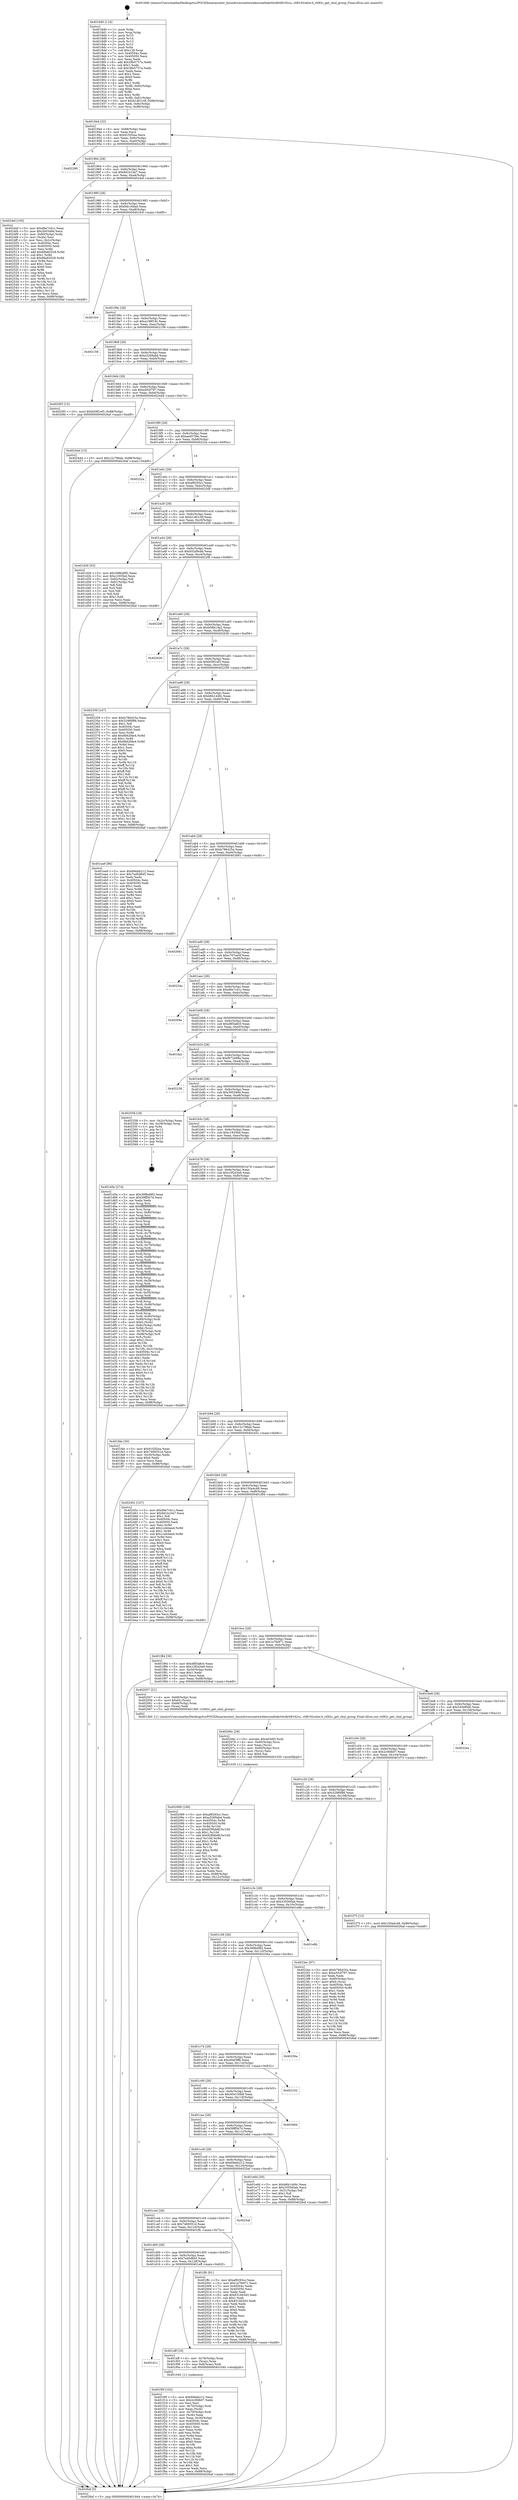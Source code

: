 digraph "0x4018d0" {
  label = "0x4018d0 (/mnt/c/Users/mathe/Desktop/tcc/POCII/binaries/extr_linuxdriversnetwirelessrealtekrtlwifirtl8192cu..rtl8192cehw.h_rtl92c_get_chnl_group_Final-ollvm.out::main(0))"
  labelloc = "t"
  node[shape=record]

  Entry [label="",width=0.3,height=0.3,shape=circle,fillcolor=black,style=filled]
  "0x401944" [label="{
     0x401944 [32]\l
     | [instrs]\l
     &nbsp;&nbsp;0x401944 \<+6\>: mov -0x88(%rbp),%eax\l
     &nbsp;&nbsp;0x40194a \<+2\>: mov %eax,%ecx\l
     &nbsp;&nbsp;0x40194c \<+6\>: sub $0x91f2f2ea,%ecx\l
     &nbsp;&nbsp;0x401952 \<+6\>: mov %eax,-0x9c(%rbp)\l
     &nbsp;&nbsp;0x401958 \<+6\>: mov %ecx,-0xa0(%rbp)\l
     &nbsp;&nbsp;0x40195e \<+6\>: je 0000000000402280 \<main+0x9b0\>\l
  }"]
  "0x402280" [label="{
     0x402280\l
  }", style=dashed]
  "0x401964" [label="{
     0x401964 [28]\l
     | [instrs]\l
     &nbsp;&nbsp;0x401964 \<+5\>: jmp 0000000000401969 \<main+0x99\>\l
     &nbsp;&nbsp;0x401969 \<+6\>: mov -0x9c(%rbp),%eax\l
     &nbsp;&nbsp;0x40196f \<+5\>: sub $0x9d1b10a7,%eax\l
     &nbsp;&nbsp;0x401974 \<+6\>: mov %eax,-0xa4(%rbp)\l
     &nbsp;&nbsp;0x40197a \<+6\>: je 00000000004024ef \<main+0xc1f\>\l
  }"]
  Exit [label="",width=0.3,height=0.3,shape=circle,fillcolor=black,style=filled,peripheries=2]
  "0x4024ef" [label="{
     0x4024ef [105]\l
     | [instrs]\l
     &nbsp;&nbsp;0x4024ef \<+5\>: mov $0xd6e7c41c,%eax\l
     &nbsp;&nbsp;0x4024f4 \<+5\>: mov $0x300349d,%ecx\l
     &nbsp;&nbsp;0x4024f9 \<+4\>: mov -0x80(%rbp),%rdx\l
     &nbsp;&nbsp;0x4024fd \<+2\>: mov (%rdx),%esi\l
     &nbsp;&nbsp;0x4024ff \<+3\>: mov %esi,-0x2c(%rbp)\l
     &nbsp;&nbsp;0x402502 \<+7\>: mov 0x40504c,%esi\l
     &nbsp;&nbsp;0x402509 \<+7\>: mov 0x405050,%edi\l
     &nbsp;&nbsp;0x402510 \<+3\>: mov %esi,%r8d\l
     &nbsp;&nbsp;0x402513 \<+7\>: add $0x68a82028,%r8d\l
     &nbsp;&nbsp;0x40251a \<+4\>: sub $0x1,%r8d\l
     &nbsp;&nbsp;0x40251e \<+7\>: sub $0x68a82028,%r8d\l
     &nbsp;&nbsp;0x402525 \<+4\>: imul %r8d,%esi\l
     &nbsp;&nbsp;0x402529 \<+3\>: and $0x1,%esi\l
     &nbsp;&nbsp;0x40252c \<+3\>: cmp $0x0,%esi\l
     &nbsp;&nbsp;0x40252f \<+4\>: sete %r9b\l
     &nbsp;&nbsp;0x402533 \<+3\>: cmp $0xa,%edi\l
     &nbsp;&nbsp;0x402536 \<+4\>: setl %r10b\l
     &nbsp;&nbsp;0x40253a \<+3\>: mov %r9b,%r11b\l
     &nbsp;&nbsp;0x40253d \<+3\>: and %r10b,%r11b\l
     &nbsp;&nbsp;0x402540 \<+3\>: xor %r10b,%r9b\l
     &nbsp;&nbsp;0x402543 \<+3\>: or %r9b,%r11b\l
     &nbsp;&nbsp;0x402546 \<+4\>: test $0x1,%r11b\l
     &nbsp;&nbsp;0x40254a \<+3\>: cmovne %ecx,%eax\l
     &nbsp;&nbsp;0x40254d \<+6\>: mov %eax,-0x88(%rbp)\l
     &nbsp;&nbsp;0x402553 \<+5\>: jmp 00000000004026af \<main+0xddf\>\l
  }"]
  "0x401980" [label="{
     0x401980 [28]\l
     | [instrs]\l
     &nbsp;&nbsp;0x401980 \<+5\>: jmp 0000000000401985 \<main+0xb5\>\l
     &nbsp;&nbsp;0x401985 \<+6\>: mov -0x9c(%rbp),%eax\l
     &nbsp;&nbsp;0x40198b \<+5\>: sub $0x9dc16dad,%eax\l
     &nbsp;&nbsp;0x401990 \<+6\>: mov %eax,-0xa8(%rbp)\l
     &nbsp;&nbsp;0x401996 \<+6\>: je 0000000000401fc0 \<main+0x6f0\>\l
  }"]
  "0x402089" [label="{
     0x402089 [106]\l
     | [instrs]\l
     &nbsp;&nbsp;0x402089 \<+5\>: mov $0xaf9293cc,%esi\l
     &nbsp;&nbsp;0x40208e \<+5\>: mov $0xa3269abd,%edx\l
     &nbsp;&nbsp;0x402093 \<+8\>: mov 0x40504c,%r8d\l
     &nbsp;&nbsp;0x40209b \<+8\>: mov 0x405050,%r9d\l
     &nbsp;&nbsp;0x4020a3 \<+3\>: mov %r8d,%r10d\l
     &nbsp;&nbsp;0x4020a6 \<+7\>: sub $0x92f0bb8f,%r10d\l
     &nbsp;&nbsp;0x4020ad \<+4\>: sub $0x1,%r10d\l
     &nbsp;&nbsp;0x4020b1 \<+7\>: add $0x92f0bb8f,%r10d\l
     &nbsp;&nbsp;0x4020b8 \<+4\>: imul %r10d,%r8d\l
     &nbsp;&nbsp;0x4020bc \<+4\>: and $0x1,%r8d\l
     &nbsp;&nbsp;0x4020c0 \<+4\>: cmp $0x0,%r8d\l
     &nbsp;&nbsp;0x4020c4 \<+4\>: sete %r11b\l
     &nbsp;&nbsp;0x4020c8 \<+4\>: cmp $0xa,%r9d\l
     &nbsp;&nbsp;0x4020cc \<+3\>: setl %bl\l
     &nbsp;&nbsp;0x4020cf \<+3\>: mov %r11b,%r14b\l
     &nbsp;&nbsp;0x4020d2 \<+3\>: and %bl,%r14b\l
     &nbsp;&nbsp;0x4020d5 \<+3\>: xor %bl,%r11b\l
     &nbsp;&nbsp;0x4020d8 \<+3\>: or %r11b,%r14b\l
     &nbsp;&nbsp;0x4020db \<+4\>: test $0x1,%r14b\l
     &nbsp;&nbsp;0x4020df \<+3\>: cmovne %edx,%esi\l
     &nbsp;&nbsp;0x4020e2 \<+6\>: mov %esi,-0x88(%rbp)\l
     &nbsp;&nbsp;0x4020e8 \<+6\>: mov %eax,-0x12c(%rbp)\l
     &nbsp;&nbsp;0x4020ee \<+5\>: jmp 00000000004026af \<main+0xddf\>\l
  }"]
  "0x401fc0" [label="{
     0x401fc0\l
  }", style=dashed]
  "0x40199c" [label="{
     0x40199c [28]\l
     | [instrs]\l
     &nbsp;&nbsp;0x40199c \<+5\>: jmp 00000000004019a1 \<main+0xd1\>\l
     &nbsp;&nbsp;0x4019a1 \<+6\>: mov -0x9c(%rbp),%eax\l
     &nbsp;&nbsp;0x4019a7 \<+5\>: sub $0xa199f19c,%eax\l
     &nbsp;&nbsp;0x4019ac \<+6\>: mov %eax,-0xac(%rbp)\l
     &nbsp;&nbsp;0x4019b2 \<+6\>: je 0000000000402158 \<main+0x888\>\l
  }"]
  "0x40206c" [label="{
     0x40206c [29]\l
     | [instrs]\l
     &nbsp;&nbsp;0x40206c \<+10\>: movabs $0x4030f2,%rdi\l
     &nbsp;&nbsp;0x402076 \<+4\>: mov -0x60(%rbp),%rcx\l
     &nbsp;&nbsp;0x40207a \<+2\>: mov %eax,(%rcx)\l
     &nbsp;&nbsp;0x40207c \<+4\>: mov -0x60(%rbp),%rcx\l
     &nbsp;&nbsp;0x402080 \<+2\>: mov (%rcx),%esi\l
     &nbsp;&nbsp;0x402082 \<+2\>: mov $0x0,%al\l
     &nbsp;&nbsp;0x402084 \<+5\>: call 0000000000401030 \<printf@plt\>\l
     | [calls]\l
     &nbsp;&nbsp;0x401030 \{1\} (unknown)\l
  }"]
  "0x402158" [label="{
     0x402158\l
  }", style=dashed]
  "0x4019b8" [label="{
     0x4019b8 [28]\l
     | [instrs]\l
     &nbsp;&nbsp;0x4019b8 \<+5\>: jmp 00000000004019bd \<main+0xed\>\l
     &nbsp;&nbsp;0x4019bd \<+6\>: mov -0x9c(%rbp),%eax\l
     &nbsp;&nbsp;0x4019c3 \<+5\>: sub $0xa3269abd,%eax\l
     &nbsp;&nbsp;0x4019c8 \<+6\>: mov %eax,-0xb0(%rbp)\l
     &nbsp;&nbsp;0x4019ce \<+6\>: je 00000000004020f3 \<main+0x823\>\l
  }"]
  "0x401f0f" [label="{
     0x401f0f [102]\l
     | [instrs]\l
     &nbsp;&nbsp;0x401f0f \<+5\>: mov $0x69ebb212,%ecx\l
     &nbsp;&nbsp;0x401f14 \<+5\>: mov $0x2c0fdb07,%edx\l
     &nbsp;&nbsp;0x401f19 \<+2\>: xor %esi,%esi\l
     &nbsp;&nbsp;0x401f1b \<+4\>: mov -0x70(%rbp),%rdi\l
     &nbsp;&nbsp;0x401f1f \<+2\>: mov %eax,(%rdi)\l
     &nbsp;&nbsp;0x401f21 \<+4\>: mov -0x70(%rbp),%rdi\l
     &nbsp;&nbsp;0x401f25 \<+2\>: mov (%rdi),%eax\l
     &nbsp;&nbsp;0x401f27 \<+3\>: mov %eax,-0x30(%rbp)\l
     &nbsp;&nbsp;0x401f2a \<+7\>: mov 0x40504c,%eax\l
     &nbsp;&nbsp;0x401f31 \<+8\>: mov 0x405050,%r8d\l
     &nbsp;&nbsp;0x401f39 \<+3\>: sub $0x1,%esi\l
     &nbsp;&nbsp;0x401f3c \<+3\>: mov %eax,%r9d\l
     &nbsp;&nbsp;0x401f3f \<+3\>: add %esi,%r9d\l
     &nbsp;&nbsp;0x401f42 \<+4\>: imul %r9d,%eax\l
     &nbsp;&nbsp;0x401f46 \<+3\>: and $0x1,%eax\l
     &nbsp;&nbsp;0x401f49 \<+3\>: cmp $0x0,%eax\l
     &nbsp;&nbsp;0x401f4c \<+4\>: sete %r10b\l
     &nbsp;&nbsp;0x401f50 \<+4\>: cmp $0xa,%r8d\l
     &nbsp;&nbsp;0x401f54 \<+4\>: setl %r11b\l
     &nbsp;&nbsp;0x401f58 \<+3\>: mov %r10b,%bl\l
     &nbsp;&nbsp;0x401f5b \<+3\>: and %r11b,%bl\l
     &nbsp;&nbsp;0x401f5e \<+3\>: xor %r11b,%r10b\l
     &nbsp;&nbsp;0x401f61 \<+3\>: or %r10b,%bl\l
     &nbsp;&nbsp;0x401f64 \<+3\>: test $0x1,%bl\l
     &nbsp;&nbsp;0x401f67 \<+3\>: cmovne %edx,%ecx\l
     &nbsp;&nbsp;0x401f6a \<+6\>: mov %ecx,-0x88(%rbp)\l
     &nbsp;&nbsp;0x401f70 \<+5\>: jmp 00000000004026af \<main+0xddf\>\l
  }"]
  "0x4020f3" [label="{
     0x4020f3 [15]\l
     | [instrs]\l
     &nbsp;&nbsp;0x4020f3 \<+10\>: movl $0xb59f1ef3,-0x88(%rbp)\l
     &nbsp;&nbsp;0x4020fd \<+5\>: jmp 00000000004026af \<main+0xddf\>\l
  }"]
  "0x4019d4" [label="{
     0x4019d4 [28]\l
     | [instrs]\l
     &nbsp;&nbsp;0x4019d4 \<+5\>: jmp 00000000004019d9 \<main+0x109\>\l
     &nbsp;&nbsp;0x4019d9 \<+6\>: mov -0x9c(%rbp),%eax\l
     &nbsp;&nbsp;0x4019df \<+5\>: sub $0xa502f797,%eax\l
     &nbsp;&nbsp;0x4019e4 \<+6\>: mov %eax,-0xb4(%rbp)\l
     &nbsp;&nbsp;0x4019ea \<+6\>: je 000000000040244d \<main+0xb7d\>\l
  }"]
  "0x401d1c" [label="{
     0x401d1c\l
  }", style=dashed]
  "0x40244d" [label="{
     0x40244d [15]\l
     | [instrs]\l
     &nbsp;&nbsp;0x40244d \<+10\>: movl $0x12c796eb,-0x88(%rbp)\l
     &nbsp;&nbsp;0x402457 \<+5\>: jmp 00000000004026af \<main+0xddf\>\l
  }"]
  "0x4019f0" [label="{
     0x4019f0 [28]\l
     | [instrs]\l
     &nbsp;&nbsp;0x4019f0 \<+5\>: jmp 00000000004019f5 \<main+0x125\>\l
     &nbsp;&nbsp;0x4019f5 \<+6\>: mov -0x9c(%rbp),%eax\l
     &nbsp;&nbsp;0x4019fb \<+5\>: sub $0xaed57fde,%eax\l
     &nbsp;&nbsp;0x401a00 \<+6\>: mov %eax,-0xb8(%rbp)\l
     &nbsp;&nbsp;0x401a06 \<+6\>: je 000000000040222a \<main+0x95a\>\l
  }"]
  "0x401eff" [label="{
     0x401eff [16]\l
     | [instrs]\l
     &nbsp;&nbsp;0x401eff \<+4\>: mov -0x78(%rbp),%rax\l
     &nbsp;&nbsp;0x401f03 \<+3\>: mov (%rax),%rax\l
     &nbsp;&nbsp;0x401f06 \<+4\>: mov 0x8(%rax),%rdi\l
     &nbsp;&nbsp;0x401f0a \<+5\>: call 0000000000401040 \<atoi@plt\>\l
     | [calls]\l
     &nbsp;&nbsp;0x401040 \{1\} (unknown)\l
  }"]
  "0x40222a" [label="{
     0x40222a\l
  }", style=dashed]
  "0x401a0c" [label="{
     0x401a0c [28]\l
     | [instrs]\l
     &nbsp;&nbsp;0x401a0c \<+5\>: jmp 0000000000401a11 \<main+0x141\>\l
     &nbsp;&nbsp;0x401a11 \<+6\>: mov -0x9c(%rbp),%eax\l
     &nbsp;&nbsp;0x401a17 \<+5\>: sub $0xaf9293cc,%eax\l
     &nbsp;&nbsp;0x401a1c \<+6\>: mov %eax,-0xbc(%rbp)\l
     &nbsp;&nbsp;0x401a22 \<+6\>: je 00000000004025df \<main+0xd0f\>\l
  }"]
  "0x401d00" [label="{
     0x401d00 [28]\l
     | [instrs]\l
     &nbsp;&nbsp;0x401d00 \<+5\>: jmp 0000000000401d05 \<main+0x435\>\l
     &nbsp;&nbsp;0x401d05 \<+6\>: mov -0x9c(%rbp),%eax\l
     &nbsp;&nbsp;0x401d0b \<+5\>: sub $0x7ed5d845,%eax\l
     &nbsp;&nbsp;0x401d10 \<+6\>: mov %eax,-0x128(%rbp)\l
     &nbsp;&nbsp;0x401d16 \<+6\>: je 0000000000401eff \<main+0x62f\>\l
  }"]
  "0x4025df" [label="{
     0x4025df\l
  }", style=dashed]
  "0x401a28" [label="{
     0x401a28 [28]\l
     | [instrs]\l
     &nbsp;&nbsp;0x401a28 \<+5\>: jmp 0000000000401a2d \<main+0x15d\>\l
     &nbsp;&nbsp;0x401a2d \<+6\>: mov -0x9c(%rbp),%eax\l
     &nbsp;&nbsp;0x401a33 \<+5\>: sub $0xb1d01c0f,%eax\l
     &nbsp;&nbsp;0x401a38 \<+6\>: mov %eax,-0xc0(%rbp)\l
     &nbsp;&nbsp;0x401a3e \<+6\>: je 0000000000401d26 \<main+0x456\>\l
  }"]
  "0x401ffc" [label="{
     0x401ffc [91]\l
     | [instrs]\l
     &nbsp;&nbsp;0x401ffc \<+5\>: mov $0xaf9293cc,%eax\l
     &nbsp;&nbsp;0x402001 \<+5\>: mov $0x1e7fe971,%ecx\l
     &nbsp;&nbsp;0x402006 \<+7\>: mov 0x40504c,%edx\l
     &nbsp;&nbsp;0x40200d \<+7\>: mov 0x405050,%esi\l
     &nbsp;&nbsp;0x402014 \<+2\>: mov %edx,%edi\l
     &nbsp;&nbsp;0x402016 \<+6\>: add $0x831663d3,%edi\l
     &nbsp;&nbsp;0x40201c \<+3\>: sub $0x1,%edi\l
     &nbsp;&nbsp;0x40201f \<+6\>: sub $0x831663d3,%edi\l
     &nbsp;&nbsp;0x402025 \<+3\>: imul %edi,%edx\l
     &nbsp;&nbsp;0x402028 \<+3\>: and $0x1,%edx\l
     &nbsp;&nbsp;0x40202b \<+3\>: cmp $0x0,%edx\l
     &nbsp;&nbsp;0x40202e \<+4\>: sete %r8b\l
     &nbsp;&nbsp;0x402032 \<+3\>: cmp $0xa,%esi\l
     &nbsp;&nbsp;0x402035 \<+4\>: setl %r9b\l
     &nbsp;&nbsp;0x402039 \<+3\>: mov %r8b,%r10b\l
     &nbsp;&nbsp;0x40203c \<+3\>: and %r9b,%r10b\l
     &nbsp;&nbsp;0x40203f \<+3\>: xor %r9b,%r8b\l
     &nbsp;&nbsp;0x402042 \<+3\>: or %r8b,%r10b\l
     &nbsp;&nbsp;0x402045 \<+4\>: test $0x1,%r10b\l
     &nbsp;&nbsp;0x402049 \<+3\>: cmovne %ecx,%eax\l
     &nbsp;&nbsp;0x40204c \<+6\>: mov %eax,-0x88(%rbp)\l
     &nbsp;&nbsp;0x402052 \<+5\>: jmp 00000000004026af \<main+0xddf\>\l
  }"]
  "0x401d26" [label="{
     0x401d26 [53]\l
     | [instrs]\l
     &nbsp;&nbsp;0x401d26 \<+5\>: mov $0x398bd9f2,%eax\l
     &nbsp;&nbsp;0x401d2b \<+5\>: mov $0xc1935bd,%ecx\l
     &nbsp;&nbsp;0x401d30 \<+6\>: mov -0x82(%rbp),%dl\l
     &nbsp;&nbsp;0x401d36 \<+7\>: mov -0x81(%rbp),%sil\l
     &nbsp;&nbsp;0x401d3d \<+3\>: mov %dl,%dil\l
     &nbsp;&nbsp;0x401d40 \<+3\>: and %sil,%dil\l
     &nbsp;&nbsp;0x401d43 \<+3\>: xor %sil,%dl\l
     &nbsp;&nbsp;0x401d46 \<+3\>: or %dl,%dil\l
     &nbsp;&nbsp;0x401d49 \<+4\>: test $0x1,%dil\l
     &nbsp;&nbsp;0x401d4d \<+3\>: cmovne %ecx,%eax\l
     &nbsp;&nbsp;0x401d50 \<+6\>: mov %eax,-0x88(%rbp)\l
     &nbsp;&nbsp;0x401d56 \<+5\>: jmp 00000000004026af \<main+0xddf\>\l
  }"]
  "0x401a44" [label="{
     0x401a44 [28]\l
     | [instrs]\l
     &nbsp;&nbsp;0x401a44 \<+5\>: jmp 0000000000401a49 \<main+0x179\>\l
     &nbsp;&nbsp;0x401a49 \<+6\>: mov -0x9c(%rbp),%eax\l
     &nbsp;&nbsp;0x401a4f \<+5\>: sub $0xb52d9cbb,%eax\l
     &nbsp;&nbsp;0x401a54 \<+6\>: mov %eax,-0xc4(%rbp)\l
     &nbsp;&nbsp;0x401a5a \<+6\>: je 000000000040228f \<main+0x9bf\>\l
  }"]
  "0x4026af" [label="{
     0x4026af [5]\l
     | [instrs]\l
     &nbsp;&nbsp;0x4026af \<+5\>: jmp 0000000000401944 \<main+0x74\>\l
  }"]
  "0x4018d0" [label="{
     0x4018d0 [116]\l
     | [instrs]\l
     &nbsp;&nbsp;0x4018d0 \<+1\>: push %rbp\l
     &nbsp;&nbsp;0x4018d1 \<+3\>: mov %rsp,%rbp\l
     &nbsp;&nbsp;0x4018d4 \<+2\>: push %r15\l
     &nbsp;&nbsp;0x4018d6 \<+2\>: push %r14\l
     &nbsp;&nbsp;0x4018d8 \<+2\>: push %r13\l
     &nbsp;&nbsp;0x4018da \<+2\>: push %r12\l
     &nbsp;&nbsp;0x4018dc \<+1\>: push %rbx\l
     &nbsp;&nbsp;0x4018dd \<+7\>: sub $0x128,%rsp\l
     &nbsp;&nbsp;0x4018e4 \<+7\>: mov 0x40504c,%eax\l
     &nbsp;&nbsp;0x4018eb \<+7\>: mov 0x405050,%ecx\l
     &nbsp;&nbsp;0x4018f2 \<+2\>: mov %eax,%edx\l
     &nbsp;&nbsp;0x4018f4 \<+6\>: add $0x38b5737a,%edx\l
     &nbsp;&nbsp;0x4018fa \<+3\>: sub $0x1,%edx\l
     &nbsp;&nbsp;0x4018fd \<+6\>: sub $0x38b5737a,%edx\l
     &nbsp;&nbsp;0x401903 \<+3\>: imul %edx,%eax\l
     &nbsp;&nbsp;0x401906 \<+3\>: and $0x1,%eax\l
     &nbsp;&nbsp;0x401909 \<+3\>: cmp $0x0,%eax\l
     &nbsp;&nbsp;0x40190c \<+4\>: sete %r8b\l
     &nbsp;&nbsp;0x401910 \<+4\>: and $0x1,%r8b\l
     &nbsp;&nbsp;0x401914 \<+7\>: mov %r8b,-0x82(%rbp)\l
     &nbsp;&nbsp;0x40191b \<+3\>: cmp $0xa,%ecx\l
     &nbsp;&nbsp;0x40191e \<+4\>: setl %r8b\l
     &nbsp;&nbsp;0x401922 \<+4\>: and $0x1,%r8b\l
     &nbsp;&nbsp;0x401926 \<+7\>: mov %r8b,-0x81(%rbp)\l
     &nbsp;&nbsp;0x40192d \<+10\>: movl $0xb1d01c0f,-0x88(%rbp)\l
     &nbsp;&nbsp;0x401937 \<+6\>: mov %edi,-0x8c(%rbp)\l
     &nbsp;&nbsp;0x40193d \<+7\>: mov %rsi,-0x98(%rbp)\l
  }"]
  "0x401ce4" [label="{
     0x401ce4 [28]\l
     | [instrs]\l
     &nbsp;&nbsp;0x401ce4 \<+5\>: jmp 0000000000401ce9 \<main+0x419\>\l
     &nbsp;&nbsp;0x401ce9 \<+6\>: mov -0x9c(%rbp),%eax\l
     &nbsp;&nbsp;0x401cef \<+5\>: sub $0x7469351d,%eax\l
     &nbsp;&nbsp;0x401cf4 \<+6\>: mov %eax,-0x124(%rbp)\l
     &nbsp;&nbsp;0x401cfa \<+6\>: je 0000000000401ffc \<main+0x72c\>\l
  }"]
  "0x40228f" [label="{
     0x40228f\l
  }", style=dashed]
  "0x401a60" [label="{
     0x401a60 [28]\l
     | [instrs]\l
     &nbsp;&nbsp;0x401a60 \<+5\>: jmp 0000000000401a65 \<main+0x195\>\l
     &nbsp;&nbsp;0x401a65 \<+6\>: mov -0x9c(%rbp),%eax\l
     &nbsp;&nbsp;0x401a6b \<+5\>: sub $0xb58b14a2,%eax\l
     &nbsp;&nbsp;0x401a70 \<+6\>: mov %eax,-0xc8(%rbp)\l
     &nbsp;&nbsp;0x401a76 \<+6\>: je 0000000000402626 \<main+0xd56\>\l
  }"]
  "0x4025af" [label="{
     0x4025af\l
  }", style=dashed]
  "0x402626" [label="{
     0x402626\l
  }", style=dashed]
  "0x401a7c" [label="{
     0x401a7c [28]\l
     | [instrs]\l
     &nbsp;&nbsp;0x401a7c \<+5\>: jmp 0000000000401a81 \<main+0x1b1\>\l
     &nbsp;&nbsp;0x401a81 \<+6\>: mov -0x9c(%rbp),%eax\l
     &nbsp;&nbsp;0x401a87 \<+5\>: sub $0xb59f1ef3,%eax\l
     &nbsp;&nbsp;0x401a8c \<+6\>: mov %eax,-0xcc(%rbp)\l
     &nbsp;&nbsp;0x401a92 \<+6\>: je 0000000000402359 \<main+0xa89\>\l
  }"]
  "0x401cc8" [label="{
     0x401cc8 [28]\l
     | [instrs]\l
     &nbsp;&nbsp;0x401cc8 \<+5\>: jmp 0000000000401ccd \<main+0x3fd\>\l
     &nbsp;&nbsp;0x401ccd \<+6\>: mov -0x9c(%rbp),%eax\l
     &nbsp;&nbsp;0x401cd3 \<+5\>: sub $0x69ebb212,%eax\l
     &nbsp;&nbsp;0x401cd8 \<+6\>: mov %eax,-0x120(%rbp)\l
     &nbsp;&nbsp;0x401cde \<+6\>: je 00000000004025af \<main+0xcdf\>\l
  }"]
  "0x402359" [label="{
     0x402359 [147]\l
     | [instrs]\l
     &nbsp;&nbsp;0x402359 \<+5\>: mov $0xb786425a,%eax\l
     &nbsp;&nbsp;0x40235e \<+5\>: mov $0x329f0f86,%ecx\l
     &nbsp;&nbsp;0x402363 \<+2\>: mov $0x1,%dl\l
     &nbsp;&nbsp;0x402365 \<+7\>: mov 0x40504c,%esi\l
     &nbsp;&nbsp;0x40236c \<+7\>: mov 0x405050,%edi\l
     &nbsp;&nbsp;0x402373 \<+3\>: mov %esi,%r8d\l
     &nbsp;&nbsp;0x402376 \<+7\>: add $0x9b62fde4,%r8d\l
     &nbsp;&nbsp;0x40237d \<+4\>: sub $0x1,%r8d\l
     &nbsp;&nbsp;0x402381 \<+7\>: sub $0x9b62fde4,%r8d\l
     &nbsp;&nbsp;0x402388 \<+4\>: imul %r8d,%esi\l
     &nbsp;&nbsp;0x40238c \<+3\>: and $0x1,%esi\l
     &nbsp;&nbsp;0x40238f \<+3\>: cmp $0x0,%esi\l
     &nbsp;&nbsp;0x402392 \<+4\>: sete %r9b\l
     &nbsp;&nbsp;0x402396 \<+3\>: cmp $0xa,%edi\l
     &nbsp;&nbsp;0x402399 \<+4\>: setl %r10b\l
     &nbsp;&nbsp;0x40239d \<+3\>: mov %r9b,%r11b\l
     &nbsp;&nbsp;0x4023a0 \<+4\>: xor $0xff,%r11b\l
     &nbsp;&nbsp;0x4023a4 \<+3\>: mov %r10b,%bl\l
     &nbsp;&nbsp;0x4023a7 \<+3\>: xor $0xff,%bl\l
     &nbsp;&nbsp;0x4023aa \<+3\>: xor $0x1,%dl\l
     &nbsp;&nbsp;0x4023ad \<+3\>: mov %r11b,%r14b\l
     &nbsp;&nbsp;0x4023b0 \<+4\>: and $0xff,%r14b\l
     &nbsp;&nbsp;0x4023b4 \<+3\>: and %dl,%r9b\l
     &nbsp;&nbsp;0x4023b7 \<+3\>: mov %bl,%r15b\l
     &nbsp;&nbsp;0x4023ba \<+4\>: and $0xff,%r15b\l
     &nbsp;&nbsp;0x4023be \<+3\>: and %dl,%r10b\l
     &nbsp;&nbsp;0x4023c1 \<+3\>: or %r9b,%r14b\l
     &nbsp;&nbsp;0x4023c4 \<+3\>: or %r10b,%r15b\l
     &nbsp;&nbsp;0x4023c7 \<+3\>: xor %r15b,%r14b\l
     &nbsp;&nbsp;0x4023ca \<+3\>: or %bl,%r11b\l
     &nbsp;&nbsp;0x4023cd \<+4\>: xor $0xff,%r11b\l
     &nbsp;&nbsp;0x4023d1 \<+3\>: or $0x1,%dl\l
     &nbsp;&nbsp;0x4023d4 \<+3\>: and %dl,%r11b\l
     &nbsp;&nbsp;0x4023d7 \<+3\>: or %r11b,%r14b\l
     &nbsp;&nbsp;0x4023da \<+4\>: test $0x1,%r14b\l
     &nbsp;&nbsp;0x4023de \<+3\>: cmovne %ecx,%eax\l
     &nbsp;&nbsp;0x4023e1 \<+6\>: mov %eax,-0x88(%rbp)\l
     &nbsp;&nbsp;0x4023e7 \<+5\>: jmp 00000000004026af \<main+0xddf\>\l
  }"]
  "0x401a98" [label="{
     0x401a98 [28]\l
     | [instrs]\l
     &nbsp;&nbsp;0x401a98 \<+5\>: jmp 0000000000401a9d \<main+0x1cd\>\l
     &nbsp;&nbsp;0x401a9d \<+6\>: mov -0x9c(%rbp),%eax\l
     &nbsp;&nbsp;0x401aa3 \<+5\>: sub $0xb6b1449c,%eax\l
     &nbsp;&nbsp;0x401aa8 \<+6\>: mov %eax,-0xd0(%rbp)\l
     &nbsp;&nbsp;0x401aae \<+6\>: je 0000000000401ea9 \<main+0x5d9\>\l
  }"]
  "0x401e6d" [label="{
     0x401e6d [30]\l
     | [instrs]\l
     &nbsp;&nbsp;0x401e6d \<+5\>: mov $0xb6b1449c,%eax\l
     &nbsp;&nbsp;0x401e72 \<+5\>: mov $0x335560ab,%ecx\l
     &nbsp;&nbsp;0x401e77 \<+3\>: mov -0x31(%rbp),%dl\l
     &nbsp;&nbsp;0x401e7a \<+3\>: test $0x1,%dl\l
     &nbsp;&nbsp;0x401e7d \<+3\>: cmovne %ecx,%eax\l
     &nbsp;&nbsp;0x401e80 \<+6\>: mov %eax,-0x88(%rbp)\l
     &nbsp;&nbsp;0x401e86 \<+5\>: jmp 00000000004026af \<main+0xddf\>\l
  }"]
  "0x401ea9" [label="{
     0x401ea9 [86]\l
     | [instrs]\l
     &nbsp;&nbsp;0x401ea9 \<+5\>: mov $0x69ebb212,%eax\l
     &nbsp;&nbsp;0x401eae \<+5\>: mov $0x7ed5d845,%ecx\l
     &nbsp;&nbsp;0x401eb3 \<+2\>: xor %edx,%edx\l
     &nbsp;&nbsp;0x401eb5 \<+7\>: mov 0x40504c,%esi\l
     &nbsp;&nbsp;0x401ebc \<+7\>: mov 0x405050,%edi\l
     &nbsp;&nbsp;0x401ec3 \<+3\>: sub $0x1,%edx\l
     &nbsp;&nbsp;0x401ec6 \<+3\>: mov %esi,%r8d\l
     &nbsp;&nbsp;0x401ec9 \<+3\>: add %edx,%r8d\l
     &nbsp;&nbsp;0x401ecc \<+4\>: imul %r8d,%esi\l
     &nbsp;&nbsp;0x401ed0 \<+3\>: and $0x1,%esi\l
     &nbsp;&nbsp;0x401ed3 \<+3\>: cmp $0x0,%esi\l
     &nbsp;&nbsp;0x401ed6 \<+4\>: sete %r9b\l
     &nbsp;&nbsp;0x401eda \<+3\>: cmp $0xa,%edi\l
     &nbsp;&nbsp;0x401edd \<+4\>: setl %r10b\l
     &nbsp;&nbsp;0x401ee1 \<+3\>: mov %r9b,%r11b\l
     &nbsp;&nbsp;0x401ee4 \<+3\>: and %r10b,%r11b\l
     &nbsp;&nbsp;0x401ee7 \<+3\>: xor %r10b,%r9b\l
     &nbsp;&nbsp;0x401eea \<+3\>: or %r9b,%r11b\l
     &nbsp;&nbsp;0x401eed \<+4\>: test $0x1,%r11b\l
     &nbsp;&nbsp;0x401ef1 \<+3\>: cmovne %ecx,%eax\l
     &nbsp;&nbsp;0x401ef4 \<+6\>: mov %eax,-0x88(%rbp)\l
     &nbsp;&nbsp;0x401efa \<+5\>: jmp 00000000004026af \<main+0xddf\>\l
  }"]
  "0x401ab4" [label="{
     0x401ab4 [28]\l
     | [instrs]\l
     &nbsp;&nbsp;0x401ab4 \<+5\>: jmp 0000000000401ab9 \<main+0x1e9\>\l
     &nbsp;&nbsp;0x401ab9 \<+6\>: mov -0x9c(%rbp),%eax\l
     &nbsp;&nbsp;0x401abf \<+5\>: sub $0xb786425a,%eax\l
     &nbsp;&nbsp;0x401ac4 \<+6\>: mov %eax,-0xd4(%rbp)\l
     &nbsp;&nbsp;0x401aca \<+6\>: je 0000000000402681 \<main+0xdb1\>\l
  }"]
  "0x401cac" [label="{
     0x401cac [28]\l
     | [instrs]\l
     &nbsp;&nbsp;0x401cac \<+5\>: jmp 0000000000401cb1 \<main+0x3e1\>\l
     &nbsp;&nbsp;0x401cb1 \<+6\>: mov -0x9c(%rbp),%eax\l
     &nbsp;&nbsp;0x401cb7 \<+5\>: sub $0x59ff5b7d,%eax\l
     &nbsp;&nbsp;0x401cbc \<+6\>: mov %eax,-0x11c(%rbp)\l
     &nbsp;&nbsp;0x401cc2 \<+6\>: je 0000000000401e6d \<main+0x59d\>\l
  }"]
  "0x402681" [label="{
     0x402681\l
  }", style=dashed]
  "0x401ad0" [label="{
     0x401ad0 [28]\l
     | [instrs]\l
     &nbsp;&nbsp;0x401ad0 \<+5\>: jmp 0000000000401ad5 \<main+0x205\>\l
     &nbsp;&nbsp;0x401ad5 \<+6\>: mov -0x9c(%rbp),%eax\l
     &nbsp;&nbsp;0x401adb \<+5\>: sub $0xc767ae5f,%eax\l
     &nbsp;&nbsp;0x401ae0 \<+6\>: mov %eax,-0xd8(%rbp)\l
     &nbsp;&nbsp;0x401ae6 \<+6\>: je 000000000040234a \<main+0xa7a\>\l
  }"]
  "0x40266d" [label="{
     0x40266d\l
  }", style=dashed]
  "0x40234a" [label="{
     0x40234a\l
  }", style=dashed]
  "0x401aec" [label="{
     0x401aec [28]\l
     | [instrs]\l
     &nbsp;&nbsp;0x401aec \<+5\>: jmp 0000000000401af1 \<main+0x221\>\l
     &nbsp;&nbsp;0x401af1 \<+6\>: mov -0x9c(%rbp),%eax\l
     &nbsp;&nbsp;0x401af7 \<+5\>: sub $0xd6e7c41c,%eax\l
     &nbsp;&nbsp;0x401afc \<+6\>: mov %eax,-0xdc(%rbp)\l
     &nbsp;&nbsp;0x401b02 \<+6\>: je 000000000040269a \<main+0xdca\>\l
  }"]
  "0x401c90" [label="{
     0x401c90 [28]\l
     | [instrs]\l
     &nbsp;&nbsp;0x401c90 \<+5\>: jmp 0000000000401c95 \<main+0x3c5\>\l
     &nbsp;&nbsp;0x401c95 \<+6\>: mov -0x9c(%rbp),%eax\l
     &nbsp;&nbsp;0x401c9b \<+5\>: sub $0x40e150b8,%eax\l
     &nbsp;&nbsp;0x401ca0 \<+6\>: mov %eax,-0x118(%rbp)\l
     &nbsp;&nbsp;0x401ca6 \<+6\>: je 000000000040266d \<main+0xd9d\>\l
  }"]
  "0x40269a" [label="{
     0x40269a\l
  }", style=dashed]
  "0x401b08" [label="{
     0x401b08 [28]\l
     | [instrs]\l
     &nbsp;&nbsp;0x401b08 \<+5\>: jmp 0000000000401b0d \<main+0x23d\>\l
     &nbsp;&nbsp;0x401b0d \<+6\>: mov -0x9c(%rbp),%eax\l
     &nbsp;&nbsp;0x401b13 \<+5\>: sub $0xd8f3a8c0,%eax\l
     &nbsp;&nbsp;0x401b18 \<+6\>: mov %eax,-0xe0(%rbp)\l
     &nbsp;&nbsp;0x401b1e \<+6\>: je 0000000000401fa2 \<main+0x6d2\>\l
  }"]
  "0x402102" [label="{
     0x402102\l
  }", style=dashed]
  "0x401fa2" [label="{
     0x401fa2\l
  }", style=dashed]
  "0x401b24" [label="{
     0x401b24 [28]\l
     | [instrs]\l
     &nbsp;&nbsp;0x401b24 \<+5\>: jmp 0000000000401b29 \<main+0x259\>\l
     &nbsp;&nbsp;0x401b29 \<+6\>: mov -0x9c(%rbp),%eax\l
     &nbsp;&nbsp;0x401b2f \<+5\>: sub $0xf072488a,%eax\l
     &nbsp;&nbsp;0x401b34 \<+6\>: mov %eax,-0xe4(%rbp)\l
     &nbsp;&nbsp;0x401b3a \<+6\>: je 0000000000402239 \<main+0x969\>\l
  }"]
  "0x401c74" [label="{
     0x401c74 [28]\l
     | [instrs]\l
     &nbsp;&nbsp;0x401c74 \<+5\>: jmp 0000000000401c79 \<main+0x3a9\>\l
     &nbsp;&nbsp;0x401c79 \<+6\>: mov -0x9c(%rbp),%eax\l
     &nbsp;&nbsp;0x401c7f \<+5\>: sub $0x40af3ffb,%eax\l
     &nbsp;&nbsp;0x401c84 \<+6\>: mov %eax,-0x114(%rbp)\l
     &nbsp;&nbsp;0x401c8a \<+6\>: je 0000000000402102 \<main+0x832\>\l
  }"]
  "0x402239" [label="{
     0x402239\l
  }", style=dashed]
  "0x401b40" [label="{
     0x401b40 [28]\l
     | [instrs]\l
     &nbsp;&nbsp;0x401b40 \<+5\>: jmp 0000000000401b45 \<main+0x275\>\l
     &nbsp;&nbsp;0x401b45 \<+6\>: mov -0x9c(%rbp),%eax\l
     &nbsp;&nbsp;0x401b4b \<+5\>: sub $0x300349d,%eax\l
     &nbsp;&nbsp;0x401b50 \<+6\>: mov %eax,-0xe8(%rbp)\l
     &nbsp;&nbsp;0x401b56 \<+6\>: je 0000000000402558 \<main+0xc88\>\l
  }"]
  "0x40256a" [label="{
     0x40256a\l
  }", style=dashed]
  "0x402558" [label="{
     0x402558 [18]\l
     | [instrs]\l
     &nbsp;&nbsp;0x402558 \<+3\>: mov -0x2c(%rbp),%eax\l
     &nbsp;&nbsp;0x40255b \<+4\>: lea -0x28(%rbp),%rsp\l
     &nbsp;&nbsp;0x40255f \<+1\>: pop %rbx\l
     &nbsp;&nbsp;0x402560 \<+2\>: pop %r12\l
     &nbsp;&nbsp;0x402562 \<+2\>: pop %r13\l
     &nbsp;&nbsp;0x402564 \<+2\>: pop %r14\l
     &nbsp;&nbsp;0x402566 \<+2\>: pop %r15\l
     &nbsp;&nbsp;0x402568 \<+1\>: pop %rbp\l
     &nbsp;&nbsp;0x402569 \<+1\>: ret\l
  }"]
  "0x401b5c" [label="{
     0x401b5c [28]\l
     | [instrs]\l
     &nbsp;&nbsp;0x401b5c \<+5\>: jmp 0000000000401b61 \<main+0x291\>\l
     &nbsp;&nbsp;0x401b61 \<+6\>: mov -0x9c(%rbp),%eax\l
     &nbsp;&nbsp;0x401b67 \<+5\>: sub $0xc1935bd,%eax\l
     &nbsp;&nbsp;0x401b6c \<+6\>: mov %eax,-0xec(%rbp)\l
     &nbsp;&nbsp;0x401b72 \<+6\>: je 0000000000401d5b \<main+0x48b\>\l
  }"]
  "0x401c58" [label="{
     0x401c58 [28]\l
     | [instrs]\l
     &nbsp;&nbsp;0x401c58 \<+5\>: jmp 0000000000401c5d \<main+0x38d\>\l
     &nbsp;&nbsp;0x401c5d \<+6\>: mov -0x9c(%rbp),%eax\l
     &nbsp;&nbsp;0x401c63 \<+5\>: sub $0x398bd9f2,%eax\l
     &nbsp;&nbsp;0x401c68 \<+6\>: mov %eax,-0x110(%rbp)\l
     &nbsp;&nbsp;0x401c6e \<+6\>: je 000000000040256a \<main+0xc9a\>\l
  }"]
  "0x401d5b" [label="{
     0x401d5b [274]\l
     | [instrs]\l
     &nbsp;&nbsp;0x401d5b \<+5\>: mov $0x398bd9f2,%eax\l
     &nbsp;&nbsp;0x401d60 \<+5\>: mov $0x59ff5b7d,%ecx\l
     &nbsp;&nbsp;0x401d65 \<+2\>: xor %edx,%edx\l
     &nbsp;&nbsp;0x401d67 \<+3\>: mov %rsp,%rsi\l
     &nbsp;&nbsp;0x401d6a \<+4\>: add $0xfffffffffffffff0,%rsi\l
     &nbsp;&nbsp;0x401d6e \<+3\>: mov %rsi,%rsp\l
     &nbsp;&nbsp;0x401d71 \<+4\>: mov %rsi,-0x80(%rbp)\l
     &nbsp;&nbsp;0x401d75 \<+3\>: mov %rsp,%rsi\l
     &nbsp;&nbsp;0x401d78 \<+4\>: add $0xfffffffffffffff0,%rsi\l
     &nbsp;&nbsp;0x401d7c \<+3\>: mov %rsi,%rsp\l
     &nbsp;&nbsp;0x401d7f \<+3\>: mov %rsp,%rdi\l
     &nbsp;&nbsp;0x401d82 \<+4\>: add $0xfffffffffffffff0,%rdi\l
     &nbsp;&nbsp;0x401d86 \<+3\>: mov %rdi,%rsp\l
     &nbsp;&nbsp;0x401d89 \<+4\>: mov %rdi,-0x78(%rbp)\l
     &nbsp;&nbsp;0x401d8d \<+3\>: mov %rsp,%rdi\l
     &nbsp;&nbsp;0x401d90 \<+4\>: add $0xfffffffffffffff0,%rdi\l
     &nbsp;&nbsp;0x401d94 \<+3\>: mov %rdi,%rsp\l
     &nbsp;&nbsp;0x401d97 \<+4\>: mov %rdi,-0x70(%rbp)\l
     &nbsp;&nbsp;0x401d9b \<+3\>: mov %rsp,%rdi\l
     &nbsp;&nbsp;0x401d9e \<+4\>: add $0xfffffffffffffff0,%rdi\l
     &nbsp;&nbsp;0x401da2 \<+3\>: mov %rdi,%rsp\l
     &nbsp;&nbsp;0x401da5 \<+4\>: mov %rdi,-0x68(%rbp)\l
     &nbsp;&nbsp;0x401da9 \<+3\>: mov %rsp,%rdi\l
     &nbsp;&nbsp;0x401dac \<+4\>: add $0xfffffffffffffff0,%rdi\l
     &nbsp;&nbsp;0x401db0 \<+3\>: mov %rdi,%rsp\l
     &nbsp;&nbsp;0x401db3 \<+4\>: mov %rdi,-0x60(%rbp)\l
     &nbsp;&nbsp;0x401db7 \<+3\>: mov %rsp,%rdi\l
     &nbsp;&nbsp;0x401dba \<+4\>: add $0xfffffffffffffff0,%rdi\l
     &nbsp;&nbsp;0x401dbe \<+3\>: mov %rdi,%rsp\l
     &nbsp;&nbsp;0x401dc1 \<+4\>: mov %rdi,-0x58(%rbp)\l
     &nbsp;&nbsp;0x401dc5 \<+3\>: mov %rsp,%rdi\l
     &nbsp;&nbsp;0x401dc8 \<+4\>: add $0xfffffffffffffff0,%rdi\l
     &nbsp;&nbsp;0x401dcc \<+3\>: mov %rdi,%rsp\l
     &nbsp;&nbsp;0x401dcf \<+4\>: mov %rdi,-0x50(%rbp)\l
     &nbsp;&nbsp;0x401dd3 \<+3\>: mov %rsp,%rdi\l
     &nbsp;&nbsp;0x401dd6 \<+4\>: add $0xfffffffffffffff0,%rdi\l
     &nbsp;&nbsp;0x401dda \<+3\>: mov %rdi,%rsp\l
     &nbsp;&nbsp;0x401ddd \<+4\>: mov %rdi,-0x48(%rbp)\l
     &nbsp;&nbsp;0x401de1 \<+3\>: mov %rsp,%rdi\l
     &nbsp;&nbsp;0x401de4 \<+4\>: add $0xfffffffffffffff0,%rdi\l
     &nbsp;&nbsp;0x401de8 \<+3\>: mov %rdi,%rsp\l
     &nbsp;&nbsp;0x401deb \<+4\>: mov %rdi,-0x40(%rbp)\l
     &nbsp;&nbsp;0x401def \<+4\>: mov -0x80(%rbp),%rdi\l
     &nbsp;&nbsp;0x401df3 \<+6\>: movl $0x0,(%rdi)\l
     &nbsp;&nbsp;0x401df9 \<+7\>: mov -0x8c(%rbp),%r8d\l
     &nbsp;&nbsp;0x401e00 \<+3\>: mov %r8d,(%rsi)\l
     &nbsp;&nbsp;0x401e03 \<+4\>: mov -0x78(%rbp),%rdi\l
     &nbsp;&nbsp;0x401e07 \<+7\>: mov -0x98(%rbp),%r9\l
     &nbsp;&nbsp;0x401e0e \<+3\>: mov %r9,(%rdi)\l
     &nbsp;&nbsp;0x401e11 \<+3\>: cmpl $0x2,(%rsi)\l
     &nbsp;&nbsp;0x401e14 \<+4\>: setne %r10b\l
     &nbsp;&nbsp;0x401e18 \<+4\>: and $0x1,%r10b\l
     &nbsp;&nbsp;0x401e1c \<+4\>: mov %r10b,-0x31(%rbp)\l
     &nbsp;&nbsp;0x401e20 \<+8\>: mov 0x40504c,%r11d\l
     &nbsp;&nbsp;0x401e28 \<+7\>: mov 0x405050,%ebx\l
     &nbsp;&nbsp;0x401e2f \<+3\>: sub $0x1,%edx\l
     &nbsp;&nbsp;0x401e32 \<+3\>: mov %r11d,%r14d\l
     &nbsp;&nbsp;0x401e35 \<+3\>: add %edx,%r14d\l
     &nbsp;&nbsp;0x401e38 \<+4\>: imul %r14d,%r11d\l
     &nbsp;&nbsp;0x401e3c \<+4\>: and $0x1,%r11d\l
     &nbsp;&nbsp;0x401e40 \<+4\>: cmp $0x0,%r11d\l
     &nbsp;&nbsp;0x401e44 \<+4\>: sete %r10b\l
     &nbsp;&nbsp;0x401e48 \<+3\>: cmp $0xa,%ebx\l
     &nbsp;&nbsp;0x401e4b \<+4\>: setl %r15b\l
     &nbsp;&nbsp;0x401e4f \<+3\>: mov %r10b,%r12b\l
     &nbsp;&nbsp;0x401e52 \<+3\>: and %r15b,%r12b\l
     &nbsp;&nbsp;0x401e55 \<+3\>: xor %r15b,%r10b\l
     &nbsp;&nbsp;0x401e58 \<+3\>: or %r10b,%r12b\l
     &nbsp;&nbsp;0x401e5b \<+4\>: test $0x1,%r12b\l
     &nbsp;&nbsp;0x401e5f \<+3\>: cmovne %ecx,%eax\l
     &nbsp;&nbsp;0x401e62 \<+6\>: mov %eax,-0x88(%rbp)\l
     &nbsp;&nbsp;0x401e68 \<+5\>: jmp 00000000004026af \<main+0xddf\>\l
  }"]
  "0x401b78" [label="{
     0x401b78 [28]\l
     | [instrs]\l
     &nbsp;&nbsp;0x401b78 \<+5\>: jmp 0000000000401b7d \<main+0x2ad\>\l
     &nbsp;&nbsp;0x401b7d \<+6\>: mov -0x9c(%rbp),%eax\l
     &nbsp;&nbsp;0x401b83 \<+5\>: sub $0x10f2d3e9,%eax\l
     &nbsp;&nbsp;0x401b88 \<+6\>: mov %eax,-0xf0(%rbp)\l
     &nbsp;&nbsp;0x401b8e \<+6\>: je 0000000000401fde \<main+0x70e\>\l
  }"]
  "0x401e8b" [label="{
     0x401e8b\l
  }", style=dashed]
  "0x401c3c" [label="{
     0x401c3c [28]\l
     | [instrs]\l
     &nbsp;&nbsp;0x401c3c \<+5\>: jmp 0000000000401c41 \<main+0x371\>\l
     &nbsp;&nbsp;0x401c41 \<+6\>: mov -0x9c(%rbp),%eax\l
     &nbsp;&nbsp;0x401c47 \<+5\>: sub $0x335560ab,%eax\l
     &nbsp;&nbsp;0x401c4c \<+6\>: mov %eax,-0x10c(%rbp)\l
     &nbsp;&nbsp;0x401c52 \<+6\>: je 0000000000401e8b \<main+0x5bb\>\l
  }"]
  "0x401fde" [label="{
     0x401fde [30]\l
     | [instrs]\l
     &nbsp;&nbsp;0x401fde \<+5\>: mov $0x91f2f2ea,%eax\l
     &nbsp;&nbsp;0x401fe3 \<+5\>: mov $0x7469351d,%ecx\l
     &nbsp;&nbsp;0x401fe8 \<+3\>: mov -0x30(%rbp),%edx\l
     &nbsp;&nbsp;0x401feb \<+3\>: cmp $0x0,%edx\l
     &nbsp;&nbsp;0x401fee \<+3\>: cmove %ecx,%eax\l
     &nbsp;&nbsp;0x401ff1 \<+6\>: mov %eax,-0x88(%rbp)\l
     &nbsp;&nbsp;0x401ff7 \<+5\>: jmp 00000000004026af \<main+0xddf\>\l
  }"]
  "0x401b94" [label="{
     0x401b94 [28]\l
     | [instrs]\l
     &nbsp;&nbsp;0x401b94 \<+5\>: jmp 0000000000401b99 \<main+0x2c9\>\l
     &nbsp;&nbsp;0x401b99 \<+6\>: mov -0x9c(%rbp),%eax\l
     &nbsp;&nbsp;0x401b9f \<+5\>: sub $0x12c796eb,%eax\l
     &nbsp;&nbsp;0x401ba4 \<+6\>: mov %eax,-0xf4(%rbp)\l
     &nbsp;&nbsp;0x401baa \<+6\>: je 000000000040245c \<main+0xb8c\>\l
  }"]
  "0x4023ec" [label="{
     0x4023ec [97]\l
     | [instrs]\l
     &nbsp;&nbsp;0x4023ec \<+5\>: mov $0xb786425a,%eax\l
     &nbsp;&nbsp;0x4023f1 \<+5\>: mov $0xa502f797,%ecx\l
     &nbsp;&nbsp;0x4023f6 \<+2\>: xor %edx,%edx\l
     &nbsp;&nbsp;0x4023f8 \<+4\>: mov -0x80(%rbp),%rsi\l
     &nbsp;&nbsp;0x4023fc \<+6\>: movl $0x0,(%rsi)\l
     &nbsp;&nbsp;0x402402 \<+7\>: mov 0x40504c,%edi\l
     &nbsp;&nbsp;0x402409 \<+8\>: mov 0x405050,%r8d\l
     &nbsp;&nbsp;0x402411 \<+3\>: sub $0x1,%edx\l
     &nbsp;&nbsp;0x402414 \<+3\>: mov %edi,%r9d\l
     &nbsp;&nbsp;0x402417 \<+3\>: add %edx,%r9d\l
     &nbsp;&nbsp;0x40241a \<+4\>: imul %r9d,%edi\l
     &nbsp;&nbsp;0x40241e \<+3\>: and $0x1,%edi\l
     &nbsp;&nbsp;0x402421 \<+3\>: cmp $0x0,%edi\l
     &nbsp;&nbsp;0x402424 \<+4\>: sete %r10b\l
     &nbsp;&nbsp;0x402428 \<+4\>: cmp $0xa,%r8d\l
     &nbsp;&nbsp;0x40242c \<+4\>: setl %r11b\l
     &nbsp;&nbsp;0x402430 \<+3\>: mov %r10b,%bl\l
     &nbsp;&nbsp;0x402433 \<+3\>: and %r11b,%bl\l
     &nbsp;&nbsp;0x402436 \<+3\>: xor %r11b,%r10b\l
     &nbsp;&nbsp;0x402439 \<+3\>: or %r10b,%bl\l
     &nbsp;&nbsp;0x40243c \<+3\>: test $0x1,%bl\l
     &nbsp;&nbsp;0x40243f \<+3\>: cmovne %ecx,%eax\l
     &nbsp;&nbsp;0x402442 \<+6\>: mov %eax,-0x88(%rbp)\l
     &nbsp;&nbsp;0x402448 \<+5\>: jmp 00000000004026af \<main+0xddf\>\l
  }"]
  "0x40245c" [label="{
     0x40245c [147]\l
     | [instrs]\l
     &nbsp;&nbsp;0x40245c \<+5\>: mov $0xd6e7c41c,%eax\l
     &nbsp;&nbsp;0x402461 \<+5\>: mov $0x9d1b10a7,%ecx\l
     &nbsp;&nbsp;0x402466 \<+2\>: mov $0x1,%dl\l
     &nbsp;&nbsp;0x402468 \<+7\>: mov 0x40504c,%esi\l
     &nbsp;&nbsp;0x40246f \<+7\>: mov 0x405050,%edi\l
     &nbsp;&nbsp;0x402476 \<+3\>: mov %esi,%r8d\l
     &nbsp;&nbsp;0x402479 \<+7\>: add $0x1cd44eed,%r8d\l
     &nbsp;&nbsp;0x402480 \<+4\>: sub $0x1,%r8d\l
     &nbsp;&nbsp;0x402484 \<+7\>: sub $0x1cd44eed,%r8d\l
     &nbsp;&nbsp;0x40248b \<+4\>: imul %r8d,%esi\l
     &nbsp;&nbsp;0x40248f \<+3\>: and $0x1,%esi\l
     &nbsp;&nbsp;0x402492 \<+3\>: cmp $0x0,%esi\l
     &nbsp;&nbsp;0x402495 \<+4\>: sete %r9b\l
     &nbsp;&nbsp;0x402499 \<+3\>: cmp $0xa,%edi\l
     &nbsp;&nbsp;0x40249c \<+4\>: setl %r10b\l
     &nbsp;&nbsp;0x4024a0 \<+3\>: mov %r9b,%r11b\l
     &nbsp;&nbsp;0x4024a3 \<+4\>: xor $0xff,%r11b\l
     &nbsp;&nbsp;0x4024a7 \<+3\>: mov %r10b,%bl\l
     &nbsp;&nbsp;0x4024aa \<+3\>: xor $0xff,%bl\l
     &nbsp;&nbsp;0x4024ad \<+3\>: xor $0x0,%dl\l
     &nbsp;&nbsp;0x4024b0 \<+3\>: mov %r11b,%r14b\l
     &nbsp;&nbsp;0x4024b3 \<+4\>: and $0x0,%r14b\l
     &nbsp;&nbsp;0x4024b7 \<+3\>: and %dl,%r9b\l
     &nbsp;&nbsp;0x4024ba \<+3\>: mov %bl,%r15b\l
     &nbsp;&nbsp;0x4024bd \<+4\>: and $0x0,%r15b\l
     &nbsp;&nbsp;0x4024c1 \<+3\>: and %dl,%r10b\l
     &nbsp;&nbsp;0x4024c4 \<+3\>: or %r9b,%r14b\l
     &nbsp;&nbsp;0x4024c7 \<+3\>: or %r10b,%r15b\l
     &nbsp;&nbsp;0x4024ca \<+3\>: xor %r15b,%r14b\l
     &nbsp;&nbsp;0x4024cd \<+3\>: or %bl,%r11b\l
     &nbsp;&nbsp;0x4024d0 \<+4\>: xor $0xff,%r11b\l
     &nbsp;&nbsp;0x4024d4 \<+3\>: or $0x0,%dl\l
     &nbsp;&nbsp;0x4024d7 \<+3\>: and %dl,%r11b\l
     &nbsp;&nbsp;0x4024da \<+3\>: or %r11b,%r14b\l
     &nbsp;&nbsp;0x4024dd \<+4\>: test $0x1,%r14b\l
     &nbsp;&nbsp;0x4024e1 \<+3\>: cmovne %ecx,%eax\l
     &nbsp;&nbsp;0x4024e4 \<+6\>: mov %eax,-0x88(%rbp)\l
     &nbsp;&nbsp;0x4024ea \<+5\>: jmp 00000000004026af \<main+0xddf\>\l
  }"]
  "0x401bb0" [label="{
     0x401bb0 [28]\l
     | [instrs]\l
     &nbsp;&nbsp;0x401bb0 \<+5\>: jmp 0000000000401bb5 \<main+0x2e5\>\l
     &nbsp;&nbsp;0x401bb5 \<+6\>: mov -0x9c(%rbp),%eax\l
     &nbsp;&nbsp;0x401bbb \<+5\>: sub $0x150a4c48,%eax\l
     &nbsp;&nbsp;0x401bc0 \<+6\>: mov %eax,-0xf8(%rbp)\l
     &nbsp;&nbsp;0x401bc6 \<+6\>: je 0000000000401f84 \<main+0x6b4\>\l
  }"]
  "0x401c20" [label="{
     0x401c20 [28]\l
     | [instrs]\l
     &nbsp;&nbsp;0x401c20 \<+5\>: jmp 0000000000401c25 \<main+0x355\>\l
     &nbsp;&nbsp;0x401c25 \<+6\>: mov -0x9c(%rbp),%eax\l
     &nbsp;&nbsp;0x401c2b \<+5\>: sub $0x329f0f86,%eax\l
     &nbsp;&nbsp;0x401c30 \<+6\>: mov %eax,-0x108(%rbp)\l
     &nbsp;&nbsp;0x401c36 \<+6\>: je 00000000004023ec \<main+0xb1c\>\l
  }"]
  "0x401f84" [label="{
     0x401f84 [30]\l
     | [instrs]\l
     &nbsp;&nbsp;0x401f84 \<+5\>: mov $0xd8f3a8c0,%eax\l
     &nbsp;&nbsp;0x401f89 \<+5\>: mov $0x10f2d3e9,%ecx\l
     &nbsp;&nbsp;0x401f8e \<+3\>: mov -0x30(%rbp),%edx\l
     &nbsp;&nbsp;0x401f91 \<+3\>: cmp $0x1,%edx\l
     &nbsp;&nbsp;0x401f94 \<+3\>: cmovl %ecx,%eax\l
     &nbsp;&nbsp;0x401f97 \<+6\>: mov %eax,-0x88(%rbp)\l
     &nbsp;&nbsp;0x401f9d \<+5\>: jmp 00000000004026af \<main+0xddf\>\l
  }"]
  "0x401bcc" [label="{
     0x401bcc [28]\l
     | [instrs]\l
     &nbsp;&nbsp;0x401bcc \<+5\>: jmp 0000000000401bd1 \<main+0x301\>\l
     &nbsp;&nbsp;0x401bd1 \<+6\>: mov -0x9c(%rbp),%eax\l
     &nbsp;&nbsp;0x401bd7 \<+5\>: sub $0x1e7fe971,%eax\l
     &nbsp;&nbsp;0x401bdc \<+6\>: mov %eax,-0xfc(%rbp)\l
     &nbsp;&nbsp;0x401be2 \<+6\>: je 0000000000402057 \<main+0x787\>\l
  }"]
  "0x401f75" [label="{
     0x401f75 [15]\l
     | [instrs]\l
     &nbsp;&nbsp;0x401f75 \<+10\>: movl $0x150a4c48,-0x88(%rbp)\l
     &nbsp;&nbsp;0x401f7f \<+5\>: jmp 00000000004026af \<main+0xddf\>\l
  }"]
  "0x402057" [label="{
     0x402057 [21]\l
     | [instrs]\l
     &nbsp;&nbsp;0x402057 \<+4\>: mov -0x68(%rbp),%rax\l
     &nbsp;&nbsp;0x40205b \<+6\>: movl $0x64,(%rax)\l
     &nbsp;&nbsp;0x402061 \<+4\>: mov -0x68(%rbp),%rax\l
     &nbsp;&nbsp;0x402065 \<+2\>: mov (%rax),%edi\l
     &nbsp;&nbsp;0x402067 \<+5\>: call 00000000004013b0 \<rtl92c_get_chnl_group\>\l
     | [calls]\l
     &nbsp;&nbsp;0x4013b0 \{1\} (/mnt/c/Users/mathe/Desktop/tcc/POCII/binaries/extr_linuxdriversnetwirelessrealtekrtlwifirtl8192cu..rtl8192cehw.h_rtl92c_get_chnl_group_Final-ollvm.out::rtl92c_get_chnl_group)\l
  }"]
  "0x401be8" [label="{
     0x401be8 [28]\l
     | [instrs]\l
     &nbsp;&nbsp;0x401be8 \<+5\>: jmp 0000000000401bed \<main+0x31d\>\l
     &nbsp;&nbsp;0x401bed \<+6\>: mov -0x9c(%rbp),%eax\l
     &nbsp;&nbsp;0x401bf3 \<+5\>: sub $0x245ef0d0,%eax\l
     &nbsp;&nbsp;0x401bf8 \<+6\>: mov %eax,-0x100(%rbp)\l
     &nbsp;&nbsp;0x401bfe \<+6\>: je 00000000004022ea \<main+0xa1a\>\l
  }"]
  "0x401c04" [label="{
     0x401c04 [28]\l
     | [instrs]\l
     &nbsp;&nbsp;0x401c04 \<+5\>: jmp 0000000000401c09 \<main+0x339\>\l
     &nbsp;&nbsp;0x401c09 \<+6\>: mov -0x9c(%rbp),%eax\l
     &nbsp;&nbsp;0x401c0f \<+5\>: sub $0x2c0fdb07,%eax\l
     &nbsp;&nbsp;0x401c14 \<+6\>: mov %eax,-0x104(%rbp)\l
     &nbsp;&nbsp;0x401c1a \<+6\>: je 0000000000401f75 \<main+0x6a5\>\l
  }"]
  "0x4022ea" [label="{
     0x4022ea\l
  }", style=dashed]
  Entry -> "0x4018d0" [label=" 1"]
  "0x401944" -> "0x402280" [label=" 0"]
  "0x401944" -> "0x401964" [label=" 17"]
  "0x402558" -> Exit [label=" 1"]
  "0x401964" -> "0x4024ef" [label=" 1"]
  "0x401964" -> "0x401980" [label=" 16"]
  "0x4024ef" -> "0x4026af" [label=" 1"]
  "0x401980" -> "0x401fc0" [label=" 0"]
  "0x401980" -> "0x40199c" [label=" 16"]
  "0x40245c" -> "0x4026af" [label=" 1"]
  "0x40199c" -> "0x402158" [label=" 0"]
  "0x40199c" -> "0x4019b8" [label=" 16"]
  "0x40244d" -> "0x4026af" [label=" 1"]
  "0x4019b8" -> "0x4020f3" [label=" 1"]
  "0x4019b8" -> "0x4019d4" [label=" 15"]
  "0x4023ec" -> "0x4026af" [label=" 1"]
  "0x4019d4" -> "0x40244d" [label=" 1"]
  "0x4019d4" -> "0x4019f0" [label=" 14"]
  "0x402359" -> "0x4026af" [label=" 1"]
  "0x4019f0" -> "0x40222a" [label=" 0"]
  "0x4019f0" -> "0x401a0c" [label=" 14"]
  "0x4020f3" -> "0x4026af" [label=" 1"]
  "0x401a0c" -> "0x4025df" [label=" 0"]
  "0x401a0c" -> "0x401a28" [label=" 14"]
  "0x40206c" -> "0x402089" [label=" 1"]
  "0x401a28" -> "0x401d26" [label=" 1"]
  "0x401a28" -> "0x401a44" [label=" 13"]
  "0x401d26" -> "0x4026af" [label=" 1"]
  "0x4018d0" -> "0x401944" [label=" 1"]
  "0x4026af" -> "0x401944" [label=" 16"]
  "0x402057" -> "0x40206c" [label=" 1"]
  "0x401a44" -> "0x40228f" [label=" 0"]
  "0x401a44" -> "0x401a60" [label=" 13"]
  "0x401fde" -> "0x4026af" [label=" 1"]
  "0x401a60" -> "0x402626" [label=" 0"]
  "0x401a60" -> "0x401a7c" [label=" 13"]
  "0x401f84" -> "0x4026af" [label=" 1"]
  "0x401a7c" -> "0x402359" [label=" 1"]
  "0x401a7c" -> "0x401a98" [label=" 12"]
  "0x401f0f" -> "0x4026af" [label=" 1"]
  "0x401a98" -> "0x401ea9" [label=" 1"]
  "0x401a98" -> "0x401ab4" [label=" 11"]
  "0x401eff" -> "0x401f0f" [label=" 1"]
  "0x401ab4" -> "0x402681" [label=" 0"]
  "0x401ab4" -> "0x401ad0" [label=" 11"]
  "0x401d00" -> "0x401eff" [label=" 1"]
  "0x401ad0" -> "0x40234a" [label=" 0"]
  "0x401ad0" -> "0x401aec" [label=" 11"]
  "0x402089" -> "0x4026af" [label=" 1"]
  "0x401aec" -> "0x40269a" [label=" 0"]
  "0x401aec" -> "0x401b08" [label=" 11"]
  "0x401ce4" -> "0x401ffc" [label=" 1"]
  "0x401b08" -> "0x401fa2" [label=" 0"]
  "0x401b08" -> "0x401b24" [label=" 11"]
  "0x401ffc" -> "0x4026af" [label=" 1"]
  "0x401b24" -> "0x402239" [label=" 0"]
  "0x401b24" -> "0x401b40" [label=" 11"]
  "0x401cc8" -> "0x4025af" [label=" 0"]
  "0x401b40" -> "0x402558" [label=" 1"]
  "0x401b40" -> "0x401b5c" [label=" 10"]
  "0x401f75" -> "0x4026af" [label=" 1"]
  "0x401b5c" -> "0x401d5b" [label=" 1"]
  "0x401b5c" -> "0x401b78" [label=" 9"]
  "0x401e6d" -> "0x4026af" [label=" 1"]
  "0x401d5b" -> "0x4026af" [label=" 1"]
  "0x401cac" -> "0x401cc8" [label=" 2"]
  "0x401b78" -> "0x401fde" [label=" 1"]
  "0x401b78" -> "0x401b94" [label=" 8"]
  "0x401d00" -> "0x401d1c" [label=" 0"]
  "0x401b94" -> "0x40245c" [label=" 1"]
  "0x401b94" -> "0x401bb0" [label=" 7"]
  "0x401c90" -> "0x401cac" [label=" 3"]
  "0x401bb0" -> "0x401f84" [label=" 1"]
  "0x401bb0" -> "0x401bcc" [label=" 6"]
  "0x401ce4" -> "0x401d00" [label=" 1"]
  "0x401bcc" -> "0x402057" [label=" 1"]
  "0x401bcc" -> "0x401be8" [label=" 5"]
  "0x401c74" -> "0x401c90" [label=" 3"]
  "0x401be8" -> "0x4022ea" [label=" 0"]
  "0x401be8" -> "0x401c04" [label=" 5"]
  "0x401c74" -> "0x402102" [label=" 0"]
  "0x401c04" -> "0x401f75" [label=" 1"]
  "0x401c04" -> "0x401c20" [label=" 4"]
  "0x401c90" -> "0x40266d" [label=" 0"]
  "0x401c20" -> "0x4023ec" [label=" 1"]
  "0x401c20" -> "0x401c3c" [label=" 3"]
  "0x401cac" -> "0x401e6d" [label=" 1"]
  "0x401c3c" -> "0x401e8b" [label=" 0"]
  "0x401c3c" -> "0x401c58" [label=" 3"]
  "0x401ea9" -> "0x4026af" [label=" 1"]
  "0x401c58" -> "0x40256a" [label=" 0"]
  "0x401c58" -> "0x401c74" [label=" 3"]
  "0x401cc8" -> "0x401ce4" [label=" 2"]
}
